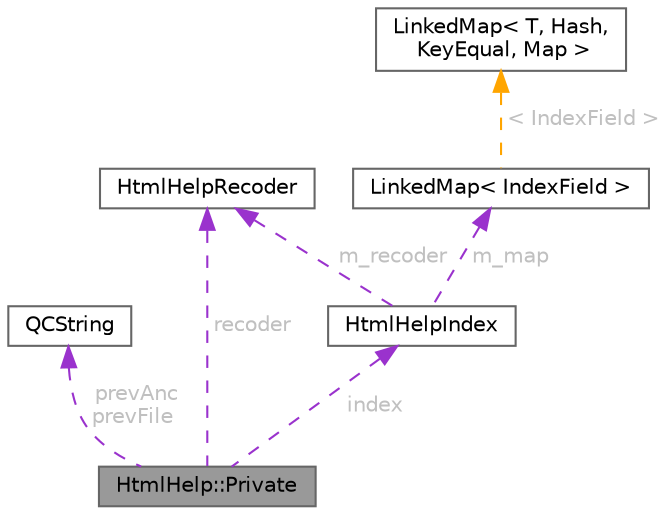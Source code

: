digraph "HtmlHelp::Private"
{
 // INTERACTIVE_SVG=YES
 // LATEX_PDF_SIZE
  bgcolor="transparent";
  edge [fontname=Helvetica,fontsize=10,labelfontname=Helvetica,labelfontsize=10];
  node [fontname=Helvetica,fontsize=10,shape=box,height=0.2,width=0.4];
  Node1 [label="HtmlHelp::Private",height=0.2,width=0.4,color="gray40", fillcolor="grey60", style="filled", fontcolor="black",tooltip=" "];
  Node2 -> Node1 [dir="back",color="darkorchid3",style="dashed",tooltip=" ",label=" prevAnc\nprevFile",fontcolor="grey" ];
  Node2 [label="QCString",height=0.2,width=0.4,color="gray40", fillcolor="white", style="filled",URL="$d9/d45/class_q_c_string.html",tooltip="This is an alternative implementation of QCString."];
  Node3 -> Node1 [dir="back",color="darkorchid3",style="dashed",tooltip=" ",label=" recoder",fontcolor="grey" ];
  Node3 [label="HtmlHelpRecoder",height=0.2,width=0.4,color="gray40", fillcolor="white", style="filled",URL="$df/d26/class_html_help_recoder.html",tooltip="Helper class to deal with recoding the UTF8 encoded text back to the native encoding specified by CHM..."];
  Node4 -> Node1 [dir="back",color="darkorchid3",style="dashed",tooltip=" ",label=" index",fontcolor="grey" ];
  Node4 [label="HtmlHelpIndex",height=0.2,width=0.4,color="gray40", fillcolor="white", style="filled",URL="$d0/d74/class_html_help_index.html",tooltip="A helper class for HtmlHelp that manages a two level index in alphabetical order."];
  Node5 -> Node4 [dir="back",color="darkorchid3",style="dashed",tooltip=" ",label=" m_map",fontcolor="grey" ];
  Node5 [label="LinkedMap\< IndexField \>",height=0.2,width=0.4,color="gray40", fillcolor="white", style="filled",URL="$d0/d2c/class_linked_map.html",tooltip=" "];
  Node6 -> Node5 [dir="back",color="orange",style="dashed",tooltip=" ",label=" \< IndexField \>",fontcolor="grey" ];
  Node6 [label="LinkedMap\< T, Hash,\l KeyEqual, Map \>",height=0.2,width=0.4,color="gray40", fillcolor="white", style="filled",URL="$d0/d2c/class_linked_map.html",tooltip="Container class representing a vector of objects with keys."];
  Node3 -> Node4 [dir="back",color="darkorchid3",style="dashed",tooltip=" ",label=" m_recoder",fontcolor="grey" ];
}
